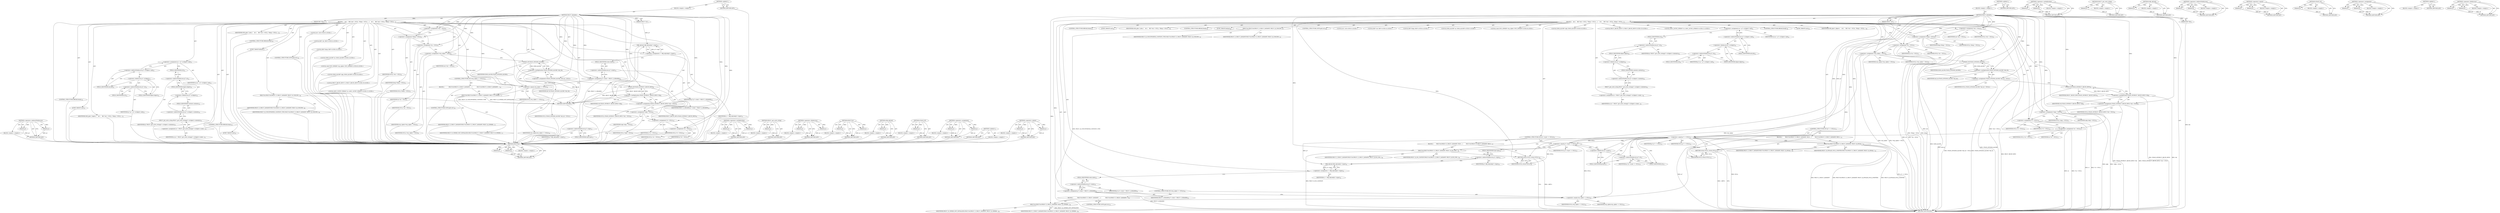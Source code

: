 digraph "&lt;operator&gt;.fieldAccess" {
vulnerable_153 [label=<(METHOD,&lt;operator&gt;.indirectFieldAccess)>];
vulnerable_154 [label=<(PARAM,p1)>];
vulnerable_155 [label=<(PARAM,p2)>];
vulnerable_156 [label=<(BLOCK,&lt;empty&gt;,&lt;empty&gt;)>];
vulnerable_157 [label=<(METHOD_RETURN,ANY)>];
vulnerable_6 [label=<(METHOD,&lt;global&gt;)<SUB>1</SUB>>];
vulnerable_7 [label=<(BLOCK,&lt;empty&gt;,&lt;empty&gt;)<SUB>1</SUB>>];
vulnerable_8 [label=<(METHOD,PKCS7_dataInit)<SUB>1</SUB>>];
vulnerable_9 [label=<(PARAM,PKCS7 *p7)<SUB>1</SUB>>];
vulnerable_10 [label=<(PARAM,BIO *bio)<SUB>1</SUB>>];
vulnerable_11 [label=<(BLOCK,{
    int i;
    BIO *out = NULL, *btmp = NULL;...,{
    int i;
    BIO *out = NULL, *btmp = NULL;...)<SUB>2</SUB>>];
vulnerable_12 [label="<(LOCAL,int i: int)<SUB>3</SUB>>"];
vulnerable_13 [label="<(LOCAL,BIO* out: BIO*)<SUB>4</SUB>>"];
vulnerable_14 [label="<(LOCAL,BIO* btmp: BIO*)<SUB>4</SUB>>"];
vulnerable_15 [label=<(&lt;operator&gt;.assignment,*out = NULL)<SUB>4</SUB>>];
vulnerable_16 [label=<(IDENTIFIER,out,*out = NULL)<SUB>4</SUB>>];
vulnerable_17 [label=<(IDENTIFIER,NULL,*out = NULL)<SUB>4</SUB>>];
vulnerable_18 [label=<(&lt;operator&gt;.assignment,*btmp = NULL)<SUB>4</SUB>>];
vulnerable_19 [label=<(IDENTIFIER,btmp,*btmp = NULL)<SUB>4</SUB>>];
vulnerable_20 [label=<(IDENTIFIER,NULL,*btmp = NULL)<SUB>4</SUB>>];
vulnerable_21 [label="<(LOCAL,X509_ALGOR* xa: X509_ALGOR*)<SUB>5</SUB>>"];
vulnerable_22 [label=<(&lt;operator&gt;.assignment,*xa = NULL)<SUB>5</SUB>>];
vulnerable_23 [label=<(IDENTIFIER,xa,*xa = NULL)<SUB>5</SUB>>];
vulnerable_24 [label=<(IDENTIFIER,NULL,*xa = NULL)<SUB>5</SUB>>];
vulnerable_25 [label="<(LOCAL,const EVP_CIPHER* evp_cipher: EVP_CIPHER*)<SUB>6</SUB>>"];
vulnerable_26 [label=<(&lt;operator&gt;.assignment,*evp_cipher = NULL)<SUB>6</SUB>>];
vulnerable_27 [label=<(IDENTIFIER,evp_cipher,*evp_cipher = NULL)<SUB>6</SUB>>];
vulnerable_28 [label=<(IDENTIFIER,NULL,*evp_cipher = NULL)<SUB>6</SUB>>];
vulnerable_29 [label=<(&lt;operator&gt;.assignment,STACK_OF(X509_ALGOR) *md_sk = NULL)<SUB>7</SUB>>];
vulnerable_30 [label=<(&lt;operator&gt;.multiplication,STACK_OF(X509_ALGOR) *md_sk)<SUB>7</SUB>>];
vulnerable_31 [label=<(STACK_OF,STACK_OF(X509_ALGOR))<SUB>7</SUB>>];
vulnerable_32 [label=<(IDENTIFIER,X509_ALGOR,STACK_OF(X509_ALGOR))<SUB>7</SUB>>];
vulnerable_33 [label=<(IDENTIFIER,md_sk,STACK_OF(X509_ALGOR) *md_sk)<SUB>7</SUB>>];
vulnerable_34 [label=<(IDENTIFIER,NULL,STACK_OF(X509_ALGOR) *md_sk = NULL)<SUB>7</SUB>>];
vulnerable_35 [label=<(&lt;operator&gt;.assignment,STACK_OF(PKCS7_RECIP_INFO) *rsk = NULL)<SUB>8</SUB>>];
vulnerable_36 [label=<(&lt;operator&gt;.multiplication,STACK_OF(PKCS7_RECIP_INFO) *rsk)<SUB>8</SUB>>];
vulnerable_37 [label=<(STACK_OF,STACK_OF(PKCS7_RECIP_INFO))<SUB>8</SUB>>];
vulnerable_38 [label=<(IDENTIFIER,PKCS7_RECIP_INFO,STACK_OF(PKCS7_RECIP_INFO))<SUB>8</SUB>>];
vulnerable_39 [label=<(IDENTIFIER,rsk,STACK_OF(PKCS7_RECIP_INFO) *rsk)<SUB>8</SUB>>];
vulnerable_40 [label=<(IDENTIFIER,NULL,STACK_OF(PKCS7_RECIP_INFO) *rsk = NULL)<SUB>8</SUB>>];
vulnerable_41 [label="<(LOCAL,X509_ALGOR* xalg: X509_ALGOR*)<SUB>9</SUB>>"];
vulnerable_42 [label=<(&lt;operator&gt;.assignment,*xalg = NULL)<SUB>9</SUB>>];
vulnerable_43 [label=<(IDENTIFIER,xalg,*xalg = NULL)<SUB>9</SUB>>];
vulnerable_44 [label=<(IDENTIFIER,NULL,*xalg = NULL)<SUB>9</SUB>>];
vulnerable_45 [label="<(LOCAL,PKCS7_RECIP_INFO* ri: PKCS7_RECIP_INFO*)<SUB>10</SUB>>"];
vulnerable_46 [label=<(&lt;operator&gt;.assignment,*ri = NULL)<SUB>10</SUB>>];
vulnerable_47 [label=<(IDENTIFIER,ri,*ri = NULL)<SUB>10</SUB>>];
vulnerable_48 [label=<(IDENTIFIER,NULL,*ri = NULL)<SUB>10</SUB>>];
vulnerable_49 [label="<(LOCAL,ASN1_OCTET_STRING* os: ASN1_OCTET_STRING*)<SUB>11</SUB>>"];
vulnerable_50 [label=<(&lt;operator&gt;.assignment,*os = NULL)<SUB>11</SUB>>];
vulnerable_51 [label=<(IDENTIFIER,os,*os = NULL)<SUB>11</SUB>>];
vulnerable_52 [label=<(IDENTIFIER,NULL,*os = NULL)<SUB>11</SUB>>];
vulnerable_53 [label=<(&lt;operator&gt;.assignment,i = OBJ_obj2nid(p7-&gt;type))<SUB>13</SUB>>];
vulnerable_54 [label=<(IDENTIFIER,i,i = OBJ_obj2nid(p7-&gt;type))<SUB>13</SUB>>];
vulnerable_55 [label=<(OBJ_obj2nid,OBJ_obj2nid(p7-&gt;type))<SUB>13</SUB>>];
vulnerable_56 [label=<(&lt;operator&gt;.indirectFieldAccess,p7-&gt;type)<SUB>13</SUB>>];
vulnerable_57 [label=<(IDENTIFIER,p7,OBJ_obj2nid(p7-&gt;type))<SUB>13</SUB>>];
vulnerable_58 [label=<(FIELD_IDENTIFIER,type,type)<SUB>13</SUB>>];
vulnerable_59 [label=<(&lt;operator&gt;.assignment,p7-&gt;state = PKCS7_S_HEADER)<SUB>14</SUB>>];
vulnerable_60 [label=<(&lt;operator&gt;.indirectFieldAccess,p7-&gt;state)<SUB>14</SUB>>];
vulnerable_61 [label=<(IDENTIFIER,p7,p7-&gt;state = PKCS7_S_HEADER)<SUB>14</SUB>>];
vulnerable_62 [label=<(FIELD_IDENTIFIER,state,state)<SUB>14</SUB>>];
vulnerable_63 [label=<(IDENTIFIER,PKCS7_S_HEADER,p7-&gt;state = PKCS7_S_HEADER)<SUB>14</SUB>>];
vulnerable_64 [label=<(CONTROL_STRUCTURE,IF,if (evp_cipher == NULL))<SUB>16</SUB>>];
vulnerable_65 [label=<(&lt;operator&gt;.equals,evp_cipher == NULL)<SUB>16</SUB>>];
vulnerable_66 [label=<(IDENTIFIER,evp_cipher,evp_cipher == NULL)<SUB>16</SUB>>];
vulnerable_67 [label=<(IDENTIFIER,NULL,evp_cipher == NULL)<SUB>16</SUB>>];
vulnerable_68 [label=<(BLOCK,{
            PKCS7err(PKCS7_F_PKCS7_DATAINIT, ...,{
            PKCS7err(PKCS7_F_PKCS7_DATAINIT, ...)<SUB>16</SUB>>];
vulnerable_69 [label=<(PKCS7err,PKCS7err(PKCS7_F_PKCS7_DATAINIT, PKCS7_R_CIPHER...)<SUB>17</SUB>>];
vulnerable_70 [label=<(IDENTIFIER,PKCS7_F_PKCS7_DATAINIT,PKCS7err(PKCS7_F_PKCS7_DATAINIT, PKCS7_R_CIPHER...)<SUB>17</SUB>>];
vulnerable_71 [label=<(IDENTIFIER,PKCS7_R_CIPHER_NOT_INITIALIZED,PKCS7err(PKCS7_F_PKCS7_DATAINIT, PKCS7_R_CIPHER...)<SUB>17</SUB>>];
vulnerable_72 [label=<(CONTROL_STRUCTURE,GOTO,goto err;)<SUB>18</SUB>>];
vulnerable_73 [label=<(CONTROL_STRUCTURE,BREAK,break;)<SUB>20</SUB>>];
vulnerable_74 [label=<(JUMP_TARGET,case)<SUB>21</SUB>>];
vulnerable_75 [label=<(IDENTIFIER,NID_pkcs7_digest,{
    int i;
    BIO *out = NULL, *btmp = NULL;...)<SUB>21</SUB>>];
vulnerable_76 [label=<(&lt;operator&gt;.assignment,xa = p7-&gt;d.digest-&gt;md)<SUB>22</SUB>>];
vulnerable_77 [label=<(IDENTIFIER,xa,xa = p7-&gt;d.digest-&gt;md)<SUB>22</SUB>>];
vulnerable_78 [label=<(&lt;operator&gt;.indirectFieldAccess,p7-&gt;d.digest-&gt;md)<SUB>22</SUB>>];
vulnerable_79 [label=<(&lt;operator&gt;.fieldAccess,p7-&gt;d.digest)<SUB>22</SUB>>];
vulnerable_80 [label=<(&lt;operator&gt;.indirectFieldAccess,p7-&gt;d)<SUB>22</SUB>>];
vulnerable_81 [label=<(IDENTIFIER,p7,xa = p7-&gt;d.digest-&gt;md)<SUB>22</SUB>>];
vulnerable_82 [label=<(FIELD_IDENTIFIER,d,d)<SUB>22</SUB>>];
vulnerable_83 [label=<(FIELD_IDENTIFIER,digest,digest)<SUB>22</SUB>>];
vulnerable_84 [label=<(FIELD_IDENTIFIER,md,md)<SUB>22</SUB>>];
vulnerable_85 [label=<(&lt;operator&gt;.assignment,os = PKCS7_get_octet_string(p7-&gt;d.digest-&gt;conte...)<SUB>23</SUB>>];
vulnerable_86 [label=<(IDENTIFIER,os,os = PKCS7_get_octet_string(p7-&gt;d.digest-&gt;conte...)<SUB>23</SUB>>];
vulnerable_87 [label=<(PKCS7_get_octet_string,PKCS7_get_octet_string(p7-&gt;d.digest-&gt;contents))<SUB>23</SUB>>];
vulnerable_88 [label=<(&lt;operator&gt;.indirectFieldAccess,p7-&gt;d.digest-&gt;contents)<SUB>23</SUB>>];
vulnerable_89 [label=<(&lt;operator&gt;.fieldAccess,p7-&gt;d.digest)<SUB>23</SUB>>];
vulnerable_90 [label=<(&lt;operator&gt;.indirectFieldAccess,p7-&gt;d)<SUB>23</SUB>>];
vulnerable_91 [label=<(IDENTIFIER,p7,PKCS7_get_octet_string(p7-&gt;d.digest-&gt;contents))<SUB>23</SUB>>];
vulnerable_92 [label=<(FIELD_IDENTIFIER,d,d)<SUB>23</SUB>>];
vulnerable_93 [label=<(FIELD_IDENTIFIER,digest,digest)<SUB>23</SUB>>];
vulnerable_94 [label=<(FIELD_IDENTIFIER,contents,contents)<SUB>23</SUB>>];
vulnerable_95 [label=<(CONTROL_STRUCTURE,BREAK,break;)<SUB>24</SUB>>];
vulnerable_96 [label=<(JUMP_TARGET,case)<SUB>25</SUB>>];
vulnerable_97 [label=<(IDENTIFIER,NID_pkcs7_data,{
    int i;
    BIO *out = NULL, *btmp = NULL;...)<SUB>25</SUB>>];
vulnerable_98 [label=<(CONTROL_STRUCTURE,BREAK,break;)<SUB>26</SUB>>];
vulnerable_99 [label=<(JUMP_TARGET,default)<SUB>27</SUB>>];
vulnerable_100 [label=<(PKCS7err,PKCS7err(PKCS7_F_PKCS7_DATAINIT, PKCS7_R_UNSUPP...)<SUB>28</SUB>>];
vulnerable_101 [label=<(IDENTIFIER,PKCS7_F_PKCS7_DATAINIT,PKCS7err(PKCS7_F_PKCS7_DATAINIT, PKCS7_R_UNSUPP...)<SUB>28</SUB>>];
vulnerable_102 [label=<(IDENTIFIER,PKCS7_R_UNSUPPORTED_CONTENT_TYPE,PKCS7err(PKCS7_F_PKCS7_DATAINIT, PKCS7_R_UNSUPP...)<SUB>28</SUB>>];
vulnerable_103 [label=<(CONTROL_STRUCTURE,GOTO,goto err;)<SUB>29</SUB>>];
vulnerable_104 [label=<(METHOD_RETURN,BIO)<SUB>1</SUB>>];
vulnerable_106 [label=<(METHOD_RETURN,ANY)<SUB>1</SUB>>];
vulnerable_140 [label=<(METHOD,&lt;operator&gt;.multiplication)>];
vulnerable_141 [label=<(PARAM,p1)>];
vulnerable_142 [label=<(PARAM,p2)>];
vulnerable_143 [label=<(BLOCK,&lt;empty&gt;,&lt;empty&gt;)>];
vulnerable_144 [label=<(METHOD_RETURN,ANY)>];
vulnerable_173 [label=<(METHOD,PKCS7_get_octet_string)>];
vulnerable_174 [label=<(PARAM,p1)>];
vulnerable_175 [label=<(BLOCK,&lt;empty&gt;,&lt;empty&gt;)>];
vulnerable_176 [label=<(METHOD_RETURN,ANY)>];
vulnerable_168 [label=<(METHOD,&lt;operator&gt;.fieldAccess)>];
vulnerable_169 [label=<(PARAM,p1)>];
vulnerable_170 [label=<(PARAM,p2)>];
vulnerable_171 [label=<(BLOCK,&lt;empty&gt;,&lt;empty&gt;)>];
vulnerable_172 [label=<(METHOD_RETURN,ANY)>];
vulnerable_163 [label=<(METHOD,PKCS7err)>];
vulnerable_164 [label=<(PARAM,p1)>];
vulnerable_165 [label=<(PARAM,p2)>];
vulnerable_166 [label=<(BLOCK,&lt;empty&gt;,&lt;empty&gt;)>];
vulnerable_167 [label=<(METHOD_RETURN,ANY)>];
vulnerable_149 [label=<(METHOD,OBJ_obj2nid)>];
vulnerable_150 [label=<(PARAM,p1)>];
vulnerable_151 [label=<(BLOCK,&lt;empty&gt;,&lt;empty&gt;)>];
vulnerable_152 [label=<(METHOD_RETURN,ANY)>];
vulnerable_145 [label=<(METHOD,STACK_OF)>];
vulnerable_146 [label=<(PARAM,p1)>];
vulnerable_147 [label=<(BLOCK,&lt;empty&gt;,&lt;empty&gt;)>];
vulnerable_148 [label=<(METHOD_RETURN,ANY)>];
vulnerable_135 [label=<(METHOD,&lt;operator&gt;.assignment)>];
vulnerable_136 [label=<(PARAM,p1)>];
vulnerable_137 [label=<(PARAM,p2)>];
vulnerable_138 [label=<(BLOCK,&lt;empty&gt;,&lt;empty&gt;)>];
vulnerable_139 [label=<(METHOD_RETURN,ANY)>];
vulnerable_129 [label=<(METHOD,&lt;global&gt;)<SUB>1</SUB>>];
vulnerable_130 [label=<(BLOCK,&lt;empty&gt;,&lt;empty&gt;)>];
vulnerable_131 [label=<(METHOD_RETURN,ANY)>];
vulnerable_158 [label=<(METHOD,&lt;operator&gt;.equals)>];
vulnerable_159 [label=<(PARAM,p1)>];
vulnerable_160 [label=<(PARAM,p2)>];
vulnerable_161 [label=<(BLOCK,&lt;empty&gt;,&lt;empty&gt;)>];
vulnerable_162 [label=<(METHOD_RETURN,ANY)>];
fixed_178 [label=<(METHOD,PKCS7err)>];
fixed_179 [label=<(PARAM,p1)>];
fixed_180 [label=<(PARAM,p2)>];
fixed_181 [label=<(BLOCK,&lt;empty&gt;,&lt;empty&gt;)>];
fixed_182 [label=<(METHOD_RETURN,ANY)>];
fixed_6 [label=<(METHOD,&lt;global&gt;)<SUB>1</SUB>>];
fixed_7 [label=<(BLOCK,&lt;empty&gt;,&lt;empty&gt;)<SUB>1</SUB>>];
fixed_8 [label=<(METHOD,PKCS7_dataInit)<SUB>1</SUB>>];
fixed_9 [label=<(PARAM,PKCS7 *p7)<SUB>1</SUB>>];
fixed_10 [label=<(PARAM,BIO *bio)<SUB>1</SUB>>];
fixed_11 [label=<(BLOCK,{
    int i;
    BIO *out = NULL, *btmp = NULL;...,{
    int i;
    BIO *out = NULL, *btmp = NULL;...)<SUB>2</SUB>>];
fixed_12 [label="<(LOCAL,int i: int)<SUB>3</SUB>>"];
fixed_13 [label="<(LOCAL,BIO* out: BIO*)<SUB>4</SUB>>"];
fixed_14 [label="<(LOCAL,BIO* btmp: BIO*)<SUB>4</SUB>>"];
fixed_15 [label=<(&lt;operator&gt;.assignment,*out = NULL)<SUB>4</SUB>>];
fixed_16 [label=<(IDENTIFIER,out,*out = NULL)<SUB>4</SUB>>];
fixed_17 [label=<(IDENTIFIER,NULL,*out = NULL)<SUB>4</SUB>>];
fixed_18 [label=<(&lt;operator&gt;.assignment,*btmp = NULL)<SUB>4</SUB>>];
fixed_19 [label=<(IDENTIFIER,btmp,*btmp = NULL)<SUB>4</SUB>>];
fixed_20 [label=<(IDENTIFIER,NULL,*btmp = NULL)<SUB>4</SUB>>];
fixed_21 [label="<(LOCAL,X509_ALGOR* xa: X509_ALGOR*)<SUB>5</SUB>>"];
fixed_22 [label=<(&lt;operator&gt;.assignment,*xa = NULL)<SUB>5</SUB>>];
fixed_23 [label=<(IDENTIFIER,xa,*xa = NULL)<SUB>5</SUB>>];
fixed_24 [label=<(IDENTIFIER,NULL,*xa = NULL)<SUB>5</SUB>>];
fixed_25 [label="<(LOCAL,const EVP_CIPHER* evp_cipher: EVP_CIPHER*)<SUB>6</SUB>>"];
fixed_26 [label=<(&lt;operator&gt;.assignment,*evp_cipher = NULL)<SUB>6</SUB>>];
fixed_27 [label=<(IDENTIFIER,evp_cipher,*evp_cipher = NULL)<SUB>6</SUB>>];
fixed_28 [label=<(IDENTIFIER,NULL,*evp_cipher = NULL)<SUB>6</SUB>>];
fixed_29 [label=<(&lt;operator&gt;.assignment,STACK_OF(X509_ALGOR) *md_sk = NULL)<SUB>7</SUB>>];
fixed_30 [label=<(&lt;operator&gt;.multiplication,STACK_OF(X509_ALGOR) *md_sk)<SUB>7</SUB>>];
fixed_31 [label=<(STACK_OF,STACK_OF(X509_ALGOR))<SUB>7</SUB>>];
fixed_32 [label=<(IDENTIFIER,X509_ALGOR,STACK_OF(X509_ALGOR))<SUB>7</SUB>>];
fixed_33 [label=<(IDENTIFIER,md_sk,STACK_OF(X509_ALGOR) *md_sk)<SUB>7</SUB>>];
fixed_34 [label=<(IDENTIFIER,NULL,STACK_OF(X509_ALGOR) *md_sk = NULL)<SUB>7</SUB>>];
fixed_35 [label=<(&lt;operator&gt;.assignment,STACK_OF(PKCS7_RECIP_INFO) *rsk = NULL)<SUB>8</SUB>>];
fixed_36 [label=<(&lt;operator&gt;.multiplication,STACK_OF(PKCS7_RECIP_INFO) *rsk)<SUB>8</SUB>>];
fixed_37 [label=<(STACK_OF,STACK_OF(PKCS7_RECIP_INFO))<SUB>8</SUB>>];
fixed_38 [label=<(IDENTIFIER,PKCS7_RECIP_INFO,STACK_OF(PKCS7_RECIP_INFO))<SUB>8</SUB>>];
fixed_39 [label=<(IDENTIFIER,rsk,STACK_OF(PKCS7_RECIP_INFO) *rsk)<SUB>8</SUB>>];
fixed_40 [label=<(IDENTIFIER,NULL,STACK_OF(PKCS7_RECIP_INFO) *rsk = NULL)<SUB>8</SUB>>];
fixed_41 [label="<(LOCAL,X509_ALGOR* xalg: X509_ALGOR*)<SUB>9</SUB>>"];
fixed_42 [label=<(&lt;operator&gt;.assignment,*xalg = NULL)<SUB>9</SUB>>];
fixed_43 [label=<(IDENTIFIER,xalg,*xalg = NULL)<SUB>9</SUB>>];
fixed_44 [label=<(IDENTIFIER,NULL,*xalg = NULL)<SUB>9</SUB>>];
fixed_45 [label="<(LOCAL,PKCS7_RECIP_INFO* ri: PKCS7_RECIP_INFO*)<SUB>10</SUB>>"];
fixed_46 [label=<(&lt;operator&gt;.assignment,*ri = NULL)<SUB>10</SUB>>];
fixed_47 [label=<(IDENTIFIER,ri,*ri = NULL)<SUB>10</SUB>>];
fixed_48 [label=<(IDENTIFIER,NULL,*ri = NULL)<SUB>10</SUB>>];
fixed_49 [label="<(LOCAL,ASN1_OCTET_STRING* os: ASN1_OCTET_STRING*)<SUB>11</SUB>>"];
fixed_50 [label=<(&lt;operator&gt;.assignment,*os = NULL)<SUB>11</SUB>>];
fixed_51 [label=<(IDENTIFIER,os,*os = NULL)<SUB>11</SUB>>];
fixed_52 [label=<(IDENTIFIER,NULL,*os = NULL)<SUB>11</SUB>>];
fixed_53 [label=<(CONTROL_STRUCTURE,IF,if (p7 == NULL))<SUB>13</SUB>>];
fixed_54 [label=<(&lt;operator&gt;.equals,p7 == NULL)<SUB>13</SUB>>];
fixed_55 [label=<(IDENTIFIER,p7,p7 == NULL)<SUB>13</SUB>>];
fixed_56 [label=<(IDENTIFIER,NULL,p7 == NULL)<SUB>13</SUB>>];
fixed_57 [label=<(BLOCK,{
        PKCS7err(PKCS7_F_PKCS7_DATAINIT, PKCS...,{
        PKCS7err(PKCS7_F_PKCS7_DATAINIT, PKCS...)<SUB>13</SUB>>];
fixed_58 [label=<(PKCS7err,PKCS7err(PKCS7_F_PKCS7_DATAINIT, PKCS7_R_INVALI...)<SUB>14</SUB>>];
fixed_59 [label=<(IDENTIFIER,PKCS7_F_PKCS7_DATAINIT,PKCS7err(PKCS7_F_PKCS7_DATAINIT, PKCS7_R_INVALI...)<SUB>14</SUB>>];
fixed_60 [label=<(IDENTIFIER,PKCS7_R_INVALID_NULL_POINTER,PKCS7err(PKCS7_F_PKCS7_DATAINIT, PKCS7_R_INVALI...)<SUB>14</SUB>>];
fixed_61 [label=<(RETURN,return NULL;,return NULL;)<SUB>15</SUB>>];
fixed_62 [label=<(IDENTIFIER,NULL,return NULL;)<SUB>15</SUB>>];
fixed_63 [label=<(CONTROL_STRUCTURE,IF,if (p7-&gt;d.ptr == NULL))<SUB>27</SUB>>];
fixed_64 [label=<(&lt;operator&gt;.equals,p7-&gt;d.ptr == NULL)<SUB>27</SUB>>];
fixed_65 [label=<(&lt;operator&gt;.fieldAccess,p7-&gt;d.ptr)<SUB>27</SUB>>];
fixed_66 [label=<(&lt;operator&gt;.indirectFieldAccess,p7-&gt;d)<SUB>27</SUB>>];
fixed_67 [label=<(IDENTIFIER,p7,p7-&gt;d.ptr == NULL)<SUB>27</SUB>>];
fixed_68 [label=<(FIELD_IDENTIFIER,d,d)<SUB>27</SUB>>];
fixed_69 [label=<(FIELD_IDENTIFIER,ptr,ptr)<SUB>27</SUB>>];
fixed_70 [label=<(IDENTIFIER,NULL,p7-&gt;d.ptr == NULL)<SUB>27</SUB>>];
fixed_71 [label=<(BLOCK,{
        PKCS7err(PKCS7_F_PKCS7_DATAINIT, PKCS...,{
        PKCS7err(PKCS7_F_PKCS7_DATAINIT, PKCS...)<SUB>27</SUB>>];
fixed_72 [label=<(PKCS7err,PKCS7err(PKCS7_F_PKCS7_DATAINIT, PKCS7_R_NO_CON...)<SUB>28</SUB>>];
fixed_73 [label=<(IDENTIFIER,PKCS7_F_PKCS7_DATAINIT,PKCS7err(PKCS7_F_PKCS7_DATAINIT, PKCS7_R_NO_CON...)<SUB>28</SUB>>];
fixed_74 [label=<(IDENTIFIER,PKCS7_R_NO_CONTENT,PKCS7err(PKCS7_F_PKCS7_DATAINIT, PKCS7_R_NO_CON...)<SUB>28</SUB>>];
fixed_75 [label=<(RETURN,return NULL;,return NULL;)<SUB>29</SUB>>];
fixed_76 [label=<(IDENTIFIER,NULL,return NULL;)<SUB>29</SUB>>];
fixed_77 [label=<(&lt;operator&gt;.assignment,i = OBJ_obj2nid(p7-&gt;type))<SUB>32</SUB>>];
fixed_78 [label=<(IDENTIFIER,i,i = OBJ_obj2nid(p7-&gt;type))<SUB>32</SUB>>];
fixed_79 [label=<(OBJ_obj2nid,OBJ_obj2nid(p7-&gt;type))<SUB>32</SUB>>];
fixed_80 [label=<(&lt;operator&gt;.indirectFieldAccess,p7-&gt;type)<SUB>32</SUB>>];
fixed_81 [label=<(IDENTIFIER,p7,OBJ_obj2nid(p7-&gt;type))<SUB>32</SUB>>];
fixed_82 [label=<(FIELD_IDENTIFIER,type,type)<SUB>32</SUB>>];
fixed_83 [label=<(&lt;operator&gt;.assignment,p7-&gt;state = PKCS7_S_HEADER)<SUB>33</SUB>>];
fixed_84 [label=<(&lt;operator&gt;.indirectFieldAccess,p7-&gt;state)<SUB>33</SUB>>];
fixed_85 [label=<(IDENTIFIER,p7,p7-&gt;state = PKCS7_S_HEADER)<SUB>33</SUB>>];
fixed_86 [label=<(FIELD_IDENTIFIER,state,state)<SUB>33</SUB>>];
fixed_87 [label=<(IDENTIFIER,PKCS7_S_HEADER,p7-&gt;state = PKCS7_S_HEADER)<SUB>33</SUB>>];
fixed_88 [label=<(CONTROL_STRUCTURE,IF,if (evp_cipher == NULL))<SUB>35</SUB>>];
fixed_89 [label=<(&lt;operator&gt;.equals,evp_cipher == NULL)<SUB>35</SUB>>];
fixed_90 [label=<(IDENTIFIER,evp_cipher,evp_cipher == NULL)<SUB>35</SUB>>];
fixed_91 [label=<(IDENTIFIER,NULL,evp_cipher == NULL)<SUB>35</SUB>>];
fixed_92 [label=<(BLOCK,{
            PKCS7err(PKCS7_F_PKCS7_DATAINIT, ...,{
            PKCS7err(PKCS7_F_PKCS7_DATAINIT, ...)<SUB>35</SUB>>];
fixed_93 [label=<(PKCS7err,PKCS7err(PKCS7_F_PKCS7_DATAINIT, PKCS7_R_CIPHER...)<SUB>36</SUB>>];
fixed_94 [label=<(IDENTIFIER,PKCS7_F_PKCS7_DATAINIT,PKCS7err(PKCS7_F_PKCS7_DATAINIT, PKCS7_R_CIPHER...)<SUB>36</SUB>>];
fixed_95 [label=<(IDENTIFIER,PKCS7_R_CIPHER_NOT_INITIALIZED,PKCS7err(PKCS7_F_PKCS7_DATAINIT, PKCS7_R_CIPHER...)<SUB>36</SUB>>];
fixed_96 [label=<(CONTROL_STRUCTURE,GOTO,goto err;)<SUB>37</SUB>>];
fixed_97 [label=<(CONTROL_STRUCTURE,BREAK,break;)<SUB>39</SUB>>];
fixed_98 [label=<(JUMP_TARGET,case)<SUB>40</SUB>>];
fixed_99 [label=<(IDENTIFIER,NID_pkcs7_digest,{
    int i;
    BIO *out = NULL, *btmp = NULL;...)<SUB>40</SUB>>];
fixed_100 [label=<(&lt;operator&gt;.assignment,xa = p7-&gt;d.digest-&gt;md)<SUB>41</SUB>>];
fixed_101 [label=<(IDENTIFIER,xa,xa = p7-&gt;d.digest-&gt;md)<SUB>41</SUB>>];
fixed_102 [label=<(&lt;operator&gt;.indirectFieldAccess,p7-&gt;d.digest-&gt;md)<SUB>41</SUB>>];
fixed_103 [label=<(&lt;operator&gt;.fieldAccess,p7-&gt;d.digest)<SUB>41</SUB>>];
fixed_104 [label=<(&lt;operator&gt;.indirectFieldAccess,p7-&gt;d)<SUB>41</SUB>>];
fixed_105 [label=<(IDENTIFIER,p7,xa = p7-&gt;d.digest-&gt;md)<SUB>41</SUB>>];
fixed_106 [label=<(FIELD_IDENTIFIER,d,d)<SUB>41</SUB>>];
fixed_107 [label=<(FIELD_IDENTIFIER,digest,digest)<SUB>41</SUB>>];
fixed_108 [label=<(FIELD_IDENTIFIER,md,md)<SUB>41</SUB>>];
fixed_109 [label=<(&lt;operator&gt;.assignment,os = PKCS7_get_octet_string(p7-&gt;d.digest-&gt;conte...)<SUB>42</SUB>>];
fixed_110 [label=<(IDENTIFIER,os,os = PKCS7_get_octet_string(p7-&gt;d.digest-&gt;conte...)<SUB>42</SUB>>];
fixed_111 [label=<(PKCS7_get_octet_string,PKCS7_get_octet_string(p7-&gt;d.digest-&gt;contents))<SUB>42</SUB>>];
fixed_112 [label=<(&lt;operator&gt;.indirectFieldAccess,p7-&gt;d.digest-&gt;contents)<SUB>42</SUB>>];
fixed_113 [label=<(&lt;operator&gt;.fieldAccess,p7-&gt;d.digest)<SUB>42</SUB>>];
fixed_114 [label=<(&lt;operator&gt;.indirectFieldAccess,p7-&gt;d)<SUB>42</SUB>>];
fixed_115 [label=<(IDENTIFIER,p7,PKCS7_get_octet_string(p7-&gt;d.digest-&gt;contents))<SUB>42</SUB>>];
fixed_116 [label=<(FIELD_IDENTIFIER,d,d)<SUB>42</SUB>>];
fixed_117 [label=<(FIELD_IDENTIFIER,digest,digest)<SUB>42</SUB>>];
fixed_118 [label=<(FIELD_IDENTIFIER,contents,contents)<SUB>42</SUB>>];
fixed_119 [label=<(CONTROL_STRUCTURE,BREAK,break;)<SUB>43</SUB>>];
fixed_120 [label=<(JUMP_TARGET,case)<SUB>44</SUB>>];
fixed_121 [label=<(IDENTIFIER,NID_pkcs7_data,{
    int i;
    BIO *out = NULL, *btmp = NULL;...)<SUB>44</SUB>>];
fixed_122 [label=<(CONTROL_STRUCTURE,BREAK,break;)<SUB>45</SUB>>];
fixed_123 [label=<(JUMP_TARGET,default)<SUB>46</SUB>>];
fixed_124 [label=<(PKCS7err,PKCS7err(PKCS7_F_PKCS7_DATAINIT, PKCS7_R_UNSUPP...)<SUB>47</SUB>>];
fixed_125 [label=<(IDENTIFIER,PKCS7_F_PKCS7_DATAINIT,PKCS7err(PKCS7_F_PKCS7_DATAINIT, PKCS7_R_UNSUPP...)<SUB>47</SUB>>];
fixed_126 [label=<(IDENTIFIER,PKCS7_R_UNSUPPORTED_CONTENT_TYPE,PKCS7err(PKCS7_F_PKCS7_DATAINIT, PKCS7_R_UNSUPP...)<SUB>47</SUB>>];
fixed_127 [label=<(CONTROL_STRUCTURE,GOTO,goto err;)<SUB>48</SUB>>];
fixed_128 [label=<(METHOD_RETURN,BIO)<SUB>1</SUB>>];
fixed_130 [label=<(METHOD_RETURN,ANY)<SUB>1</SUB>>];
fixed_164 [label=<(METHOD,&lt;operator&gt;.multiplication)>];
fixed_165 [label=<(PARAM,p1)>];
fixed_166 [label=<(PARAM,p2)>];
fixed_167 [label=<(BLOCK,&lt;empty&gt;,&lt;empty&gt;)>];
fixed_168 [label=<(METHOD_RETURN,ANY)>];
fixed_197 [label=<(METHOD,PKCS7_get_octet_string)>];
fixed_198 [label=<(PARAM,p1)>];
fixed_199 [label=<(BLOCK,&lt;empty&gt;,&lt;empty&gt;)>];
fixed_200 [label=<(METHOD_RETURN,ANY)>];
fixed_193 [label=<(METHOD,OBJ_obj2nid)>];
fixed_194 [label=<(PARAM,p1)>];
fixed_195 [label=<(BLOCK,&lt;empty&gt;,&lt;empty&gt;)>];
fixed_196 [label=<(METHOD_RETURN,ANY)>];
fixed_188 [label=<(METHOD,&lt;operator&gt;.indirectFieldAccess)>];
fixed_189 [label=<(PARAM,p1)>];
fixed_190 [label=<(PARAM,p2)>];
fixed_191 [label=<(BLOCK,&lt;empty&gt;,&lt;empty&gt;)>];
fixed_192 [label=<(METHOD_RETURN,ANY)>];
fixed_173 [label=<(METHOD,&lt;operator&gt;.equals)>];
fixed_174 [label=<(PARAM,p1)>];
fixed_175 [label=<(PARAM,p2)>];
fixed_176 [label=<(BLOCK,&lt;empty&gt;,&lt;empty&gt;)>];
fixed_177 [label=<(METHOD_RETURN,ANY)>];
fixed_169 [label=<(METHOD,STACK_OF)>];
fixed_170 [label=<(PARAM,p1)>];
fixed_171 [label=<(BLOCK,&lt;empty&gt;,&lt;empty&gt;)>];
fixed_172 [label=<(METHOD_RETURN,ANY)>];
fixed_159 [label=<(METHOD,&lt;operator&gt;.assignment)>];
fixed_160 [label=<(PARAM,p1)>];
fixed_161 [label=<(PARAM,p2)>];
fixed_162 [label=<(BLOCK,&lt;empty&gt;,&lt;empty&gt;)>];
fixed_163 [label=<(METHOD_RETURN,ANY)>];
fixed_153 [label=<(METHOD,&lt;global&gt;)<SUB>1</SUB>>];
fixed_154 [label=<(BLOCK,&lt;empty&gt;,&lt;empty&gt;)>];
fixed_155 [label=<(METHOD_RETURN,ANY)>];
fixed_183 [label=<(METHOD,&lt;operator&gt;.fieldAccess)>];
fixed_184 [label=<(PARAM,p1)>];
fixed_185 [label=<(PARAM,p2)>];
fixed_186 [label=<(BLOCK,&lt;empty&gt;,&lt;empty&gt;)>];
fixed_187 [label=<(METHOD_RETURN,ANY)>];
vulnerable_153 -> vulnerable_154  [key=0, label="AST: "];
vulnerable_153 -> vulnerable_154  [key=1, label="DDG: "];
vulnerable_153 -> vulnerable_156  [key=0, label="AST: "];
vulnerable_153 -> vulnerable_155  [key=0, label="AST: "];
vulnerable_153 -> vulnerable_155  [key=1, label="DDG: "];
vulnerable_153 -> vulnerable_157  [key=0, label="AST: "];
vulnerable_153 -> vulnerable_157  [key=1, label="CFG: "];
vulnerable_154 -> vulnerable_157  [key=0, label="DDG: p1"];
vulnerable_155 -> vulnerable_157  [key=0, label="DDG: p2"];
vulnerable_156 -> fixed_178  [key=0];
vulnerable_157 -> fixed_178  [key=0];
vulnerable_6 -> vulnerable_7  [key=0, label="AST: "];
vulnerable_6 -> vulnerable_106  [key=0, label="AST: "];
vulnerable_6 -> vulnerable_106  [key=1, label="CFG: "];
vulnerable_7 -> vulnerable_8  [key=0, label="AST: "];
vulnerable_8 -> vulnerable_9  [key=0, label="AST: "];
vulnerable_8 -> vulnerable_9  [key=1, label="DDG: "];
vulnerable_8 -> vulnerable_10  [key=0, label="AST: "];
vulnerable_8 -> vulnerable_10  [key=1, label="DDG: "];
vulnerable_8 -> vulnerable_11  [key=0, label="AST: "];
vulnerable_8 -> vulnerable_104  [key=0, label="AST: "];
vulnerable_8 -> vulnerable_15  [key=0, label="CFG: "];
vulnerable_8 -> vulnerable_15  [key=1, label="DDG: "];
vulnerable_8 -> vulnerable_18  [key=0, label="DDG: "];
vulnerable_8 -> vulnerable_22  [key=0, label="DDG: "];
vulnerable_8 -> vulnerable_26  [key=0, label="DDG: "];
vulnerable_8 -> vulnerable_29  [key=0, label="DDG: "];
vulnerable_8 -> vulnerable_35  [key=0, label="DDG: "];
vulnerable_8 -> vulnerable_42  [key=0, label="DDG: "];
vulnerable_8 -> vulnerable_46  [key=0, label="DDG: "];
vulnerable_8 -> vulnerable_50  [key=0, label="DDG: "];
vulnerable_8 -> vulnerable_59  [key=0, label="DDG: "];
vulnerable_8 -> vulnerable_30  [key=0, label="DDG: "];
vulnerable_8 -> vulnerable_36  [key=0, label="DDG: "];
vulnerable_8 -> vulnerable_65  [key=0, label="DDG: "];
vulnerable_8 -> vulnerable_31  [key=0, label="DDG: "];
vulnerable_8 -> vulnerable_37  [key=0, label="DDG: "];
vulnerable_8 -> vulnerable_69  [key=0, label="DDG: "];
vulnerable_9 -> vulnerable_55  [key=0, label="DDG: p7"];
vulnerable_10 -> fixed_178  [key=0];
vulnerable_11 -> vulnerable_12  [key=0, label="AST: "];
vulnerable_11 -> vulnerable_13  [key=0, label="AST: "];
vulnerable_11 -> vulnerable_14  [key=0, label="AST: "];
vulnerable_11 -> vulnerable_15  [key=0, label="AST: "];
vulnerable_11 -> vulnerable_18  [key=0, label="AST: "];
vulnerable_11 -> vulnerable_21  [key=0, label="AST: "];
vulnerable_11 -> vulnerable_22  [key=0, label="AST: "];
vulnerable_11 -> vulnerable_25  [key=0, label="AST: "];
vulnerable_11 -> vulnerable_26  [key=0, label="AST: "];
vulnerable_11 -> vulnerable_29  [key=0, label="AST: "];
vulnerable_11 -> vulnerable_35  [key=0, label="AST: "];
vulnerable_11 -> vulnerable_41  [key=0, label="AST: "];
vulnerable_11 -> vulnerable_42  [key=0, label="AST: "];
vulnerable_11 -> vulnerable_45  [key=0, label="AST: "];
vulnerable_11 -> vulnerable_46  [key=0, label="AST: "];
vulnerable_11 -> vulnerable_49  [key=0, label="AST: "];
vulnerable_11 -> vulnerable_50  [key=0, label="AST: "];
vulnerable_11 -> vulnerable_53  [key=0, label="AST: "];
vulnerable_11 -> vulnerable_59  [key=0, label="AST: "];
vulnerable_11 -> vulnerable_64  [key=0, label="AST: "];
vulnerable_11 -> vulnerable_73  [key=0, label="AST: "];
vulnerable_11 -> vulnerable_74  [key=0, label="AST: "];
vulnerable_11 -> vulnerable_75  [key=0, label="AST: "];
vulnerable_11 -> vulnerable_76  [key=0, label="AST: "];
vulnerable_11 -> vulnerable_85  [key=0, label="AST: "];
vulnerable_11 -> vulnerable_95  [key=0, label="AST: "];
vulnerable_11 -> vulnerable_96  [key=0, label="AST: "];
vulnerable_11 -> vulnerable_97  [key=0, label="AST: "];
vulnerable_11 -> vulnerable_98  [key=0, label="AST: "];
vulnerable_11 -> vulnerable_99  [key=0, label="AST: "];
vulnerable_11 -> vulnerable_100  [key=0, label="AST: "];
vulnerable_11 -> vulnerable_103  [key=0, label="AST: "];
vulnerable_12 -> fixed_178  [key=0];
vulnerable_13 -> fixed_178  [key=0];
vulnerable_14 -> fixed_178  [key=0];
vulnerable_15 -> vulnerable_16  [key=0, label="AST: "];
vulnerable_15 -> vulnerable_17  [key=0, label="AST: "];
vulnerable_15 -> vulnerable_18  [key=0, label="CFG: "];
vulnerable_16 -> fixed_178  [key=0];
vulnerable_17 -> fixed_178  [key=0];
vulnerable_18 -> vulnerable_19  [key=0, label="AST: "];
vulnerable_18 -> vulnerable_20  [key=0, label="AST: "];
vulnerable_18 -> vulnerable_22  [key=0, label="CFG: "];
vulnerable_19 -> fixed_178  [key=0];
vulnerable_20 -> fixed_178  [key=0];
vulnerable_21 -> fixed_178  [key=0];
vulnerable_22 -> vulnerable_23  [key=0, label="AST: "];
vulnerable_22 -> vulnerable_24  [key=0, label="AST: "];
vulnerable_22 -> vulnerable_26  [key=0, label="CFG: "];
vulnerable_23 -> fixed_178  [key=0];
vulnerable_24 -> fixed_178  [key=0];
vulnerable_25 -> fixed_178  [key=0];
vulnerable_26 -> vulnerable_27  [key=0, label="AST: "];
vulnerable_26 -> vulnerable_28  [key=0, label="AST: "];
vulnerable_26 -> vulnerable_31  [key=0, label="CFG: "];
vulnerable_26 -> vulnerable_65  [key=0, label="DDG: evp_cipher"];
vulnerable_27 -> fixed_178  [key=0];
vulnerable_28 -> fixed_178  [key=0];
vulnerable_29 -> vulnerable_30  [key=0, label="AST: "];
vulnerable_29 -> vulnerable_34  [key=0, label="AST: "];
vulnerable_29 -> vulnerable_37  [key=0, label="CFG: "];
vulnerable_30 -> vulnerable_31  [key=0, label="AST: "];
vulnerable_30 -> vulnerable_33  [key=0, label="AST: "];
vulnerable_30 -> vulnerable_29  [key=0, label="CFG: "];
vulnerable_30 -> vulnerable_104  [key=0, label="DDG: md_sk"];
vulnerable_31 -> vulnerable_32  [key=0, label="AST: "];
vulnerable_31 -> vulnerable_30  [key=0, label="CFG: "];
vulnerable_31 -> vulnerable_30  [key=1, label="DDG: X509_ALGOR"];
vulnerable_31 -> vulnerable_104  [key=0, label="DDG: X509_ALGOR"];
vulnerable_32 -> fixed_178  [key=0];
vulnerable_33 -> fixed_178  [key=0];
vulnerable_34 -> fixed_178  [key=0];
vulnerable_35 -> vulnerable_36  [key=0, label="AST: "];
vulnerable_35 -> vulnerable_40  [key=0, label="AST: "];
vulnerable_35 -> vulnerable_42  [key=0, label="CFG: "];
vulnerable_36 -> vulnerable_37  [key=0, label="AST: "];
vulnerable_36 -> vulnerable_39  [key=0, label="AST: "];
vulnerable_36 -> vulnerable_35  [key=0, label="CFG: "];
vulnerable_36 -> vulnerable_104  [key=0, label="DDG: rsk"];
vulnerable_37 -> vulnerable_38  [key=0, label="AST: "];
vulnerable_37 -> vulnerable_36  [key=0, label="CFG: "];
vulnerable_37 -> vulnerable_36  [key=1, label="DDG: PKCS7_RECIP_INFO"];
vulnerable_37 -> vulnerable_104  [key=0, label="DDG: PKCS7_RECIP_INFO"];
vulnerable_38 -> fixed_178  [key=0];
vulnerable_39 -> fixed_178  [key=0];
vulnerable_40 -> fixed_178  [key=0];
vulnerable_41 -> fixed_178  [key=0];
vulnerable_42 -> vulnerable_43  [key=0, label="AST: "];
vulnerable_42 -> vulnerable_44  [key=0, label="AST: "];
vulnerable_42 -> vulnerable_46  [key=0, label="CFG: "];
vulnerable_43 -> fixed_178  [key=0];
vulnerable_44 -> fixed_178  [key=0];
vulnerable_45 -> fixed_178  [key=0];
vulnerable_46 -> vulnerable_47  [key=0, label="AST: "];
vulnerable_46 -> vulnerable_48  [key=0, label="AST: "];
vulnerable_46 -> vulnerable_50  [key=0, label="CFG: "];
vulnerable_47 -> fixed_178  [key=0];
vulnerable_48 -> fixed_178  [key=0];
vulnerable_49 -> fixed_178  [key=0];
vulnerable_50 -> vulnerable_51  [key=0, label="AST: "];
vulnerable_50 -> vulnerable_52  [key=0, label="AST: "];
vulnerable_50 -> vulnerable_58  [key=0, label="CFG: "];
vulnerable_51 -> fixed_178  [key=0];
vulnerable_52 -> fixed_178  [key=0];
vulnerable_53 -> vulnerable_54  [key=0, label="AST: "];
vulnerable_53 -> vulnerable_55  [key=0, label="AST: "];
vulnerable_53 -> vulnerable_62  [key=0, label="CFG: "];
vulnerable_54 -> fixed_178  [key=0];
vulnerable_55 -> vulnerable_56  [key=0, label="AST: "];
vulnerable_55 -> vulnerable_53  [key=0, label="CFG: "];
vulnerable_55 -> vulnerable_53  [key=1, label="DDG: p7-&gt;type"];
vulnerable_56 -> vulnerable_57  [key=0, label="AST: "];
vulnerable_56 -> vulnerable_58  [key=0, label="AST: "];
vulnerable_56 -> vulnerable_55  [key=0, label="CFG: "];
vulnerable_57 -> fixed_178  [key=0];
vulnerable_58 -> vulnerable_56  [key=0, label="CFG: "];
vulnerable_59 -> vulnerable_60  [key=0, label="AST: "];
vulnerable_59 -> vulnerable_63  [key=0, label="AST: "];
vulnerable_59 -> vulnerable_65  [key=0, label="CFG: "];
vulnerable_59 -> vulnerable_104  [key=0, label="DDG: PKCS7_S_HEADER"];
vulnerable_60 -> vulnerable_61  [key=0, label="AST: "];
vulnerable_60 -> vulnerable_62  [key=0, label="AST: "];
vulnerable_60 -> vulnerable_59  [key=0, label="CFG: "];
vulnerable_61 -> fixed_178  [key=0];
vulnerable_62 -> vulnerable_60  [key=0, label="CFG: "];
vulnerable_63 -> fixed_178  [key=0];
vulnerable_64 -> vulnerable_65  [key=0, label="AST: "];
vulnerable_64 -> vulnerable_68  [key=0, label="AST: "];
vulnerable_65 -> vulnerable_66  [key=0, label="AST: "];
vulnerable_65 -> vulnerable_67  [key=0, label="AST: "];
vulnerable_65 -> vulnerable_69  [key=0, label="CFG: "];
vulnerable_66 -> fixed_178  [key=0];
vulnerable_67 -> fixed_178  [key=0];
vulnerable_68 -> vulnerable_69  [key=0, label="AST: "];
vulnerable_68 -> vulnerable_72  [key=0, label="AST: "];
vulnerable_69 -> vulnerable_70  [key=0, label="AST: "];
vulnerable_69 -> vulnerable_71  [key=0, label="AST: "];
vulnerable_69 -> vulnerable_104  [key=0, label="DDG: PKCS7_R_CIPHER_NOT_INITIALIZED"];
vulnerable_70 -> fixed_178  [key=0];
vulnerable_71 -> fixed_178  [key=0];
vulnerable_72 -> fixed_178  [key=0];
vulnerable_73 -> fixed_178  [key=0];
vulnerable_74 -> fixed_178  [key=0];
vulnerable_75 -> fixed_178  [key=0];
vulnerable_76 -> vulnerable_77  [key=0, label="AST: "];
vulnerable_76 -> vulnerable_78  [key=0, label="AST: "];
vulnerable_76 -> vulnerable_92  [key=0, label="CFG: "];
vulnerable_77 -> fixed_178  [key=0];
vulnerable_78 -> vulnerable_79  [key=0, label="AST: "];
vulnerable_78 -> vulnerable_84  [key=0, label="AST: "];
vulnerable_78 -> vulnerable_76  [key=0, label="CFG: "];
vulnerable_79 -> vulnerable_80  [key=0, label="AST: "];
vulnerable_79 -> vulnerable_83  [key=0, label="AST: "];
vulnerable_79 -> vulnerable_84  [key=0, label="CFG: "];
vulnerable_80 -> vulnerable_81  [key=0, label="AST: "];
vulnerable_80 -> vulnerable_82  [key=0, label="AST: "];
vulnerable_80 -> vulnerable_83  [key=0, label="CFG: "];
vulnerable_81 -> fixed_178  [key=0];
vulnerable_82 -> vulnerable_80  [key=0, label="CFG: "];
vulnerable_83 -> vulnerable_79  [key=0, label="CFG: "];
vulnerable_84 -> vulnerable_78  [key=0, label="CFG: "];
vulnerable_85 -> vulnerable_86  [key=0, label="AST: "];
vulnerable_85 -> vulnerable_87  [key=0, label="AST: "];
vulnerable_86 -> fixed_178  [key=0];
vulnerable_87 -> vulnerable_88  [key=0, label="AST: "];
vulnerable_87 -> vulnerable_85  [key=0, label="CFG: "];
vulnerable_88 -> vulnerable_89  [key=0, label="AST: "];
vulnerable_88 -> vulnerable_94  [key=0, label="AST: "];
vulnerable_88 -> vulnerable_87  [key=0, label="CFG: "];
vulnerable_89 -> vulnerable_90  [key=0, label="AST: "];
vulnerable_89 -> vulnerable_93  [key=0, label="AST: "];
vulnerable_89 -> vulnerable_94  [key=0, label="CFG: "];
vulnerable_90 -> vulnerable_91  [key=0, label="AST: "];
vulnerable_90 -> vulnerable_92  [key=0, label="AST: "];
vulnerable_90 -> vulnerable_93  [key=0, label="CFG: "];
vulnerable_91 -> fixed_178  [key=0];
vulnerable_92 -> vulnerable_90  [key=0, label="CFG: "];
vulnerable_93 -> vulnerable_89  [key=0, label="CFG: "];
vulnerable_94 -> vulnerable_88  [key=0, label="CFG: "];
vulnerable_95 -> fixed_178  [key=0];
vulnerable_96 -> fixed_178  [key=0];
vulnerable_97 -> fixed_178  [key=0];
vulnerable_98 -> fixed_178  [key=0];
vulnerable_99 -> fixed_178  [key=0];
vulnerable_100 -> vulnerable_101  [key=0, label="AST: "];
vulnerable_100 -> vulnerable_102  [key=0, label="AST: "];
vulnerable_100 -> vulnerable_104  [key=0, label="DDG: PKCS7_R_UNSUPPORTED_CONTENT_TYPE"];
vulnerable_101 -> fixed_178  [key=0];
vulnerable_102 -> fixed_178  [key=0];
vulnerable_103 -> fixed_178  [key=0];
vulnerable_104 -> fixed_178  [key=0];
vulnerable_106 -> fixed_178  [key=0];
vulnerable_140 -> vulnerable_141  [key=0, label="AST: "];
vulnerable_140 -> vulnerable_141  [key=1, label="DDG: "];
vulnerable_140 -> vulnerable_143  [key=0, label="AST: "];
vulnerable_140 -> vulnerable_142  [key=0, label="AST: "];
vulnerable_140 -> vulnerable_142  [key=1, label="DDG: "];
vulnerable_140 -> vulnerable_144  [key=0, label="AST: "];
vulnerable_140 -> vulnerable_144  [key=1, label="CFG: "];
vulnerable_141 -> vulnerable_144  [key=0, label="DDG: p1"];
vulnerable_142 -> vulnerable_144  [key=0, label="DDG: p2"];
vulnerable_143 -> fixed_178  [key=0];
vulnerable_144 -> fixed_178  [key=0];
vulnerable_173 -> vulnerable_174  [key=0, label="AST: "];
vulnerable_173 -> vulnerable_174  [key=1, label="DDG: "];
vulnerable_173 -> vulnerable_175  [key=0, label="AST: "];
vulnerable_173 -> vulnerable_176  [key=0, label="AST: "];
vulnerable_173 -> vulnerable_176  [key=1, label="CFG: "];
vulnerable_174 -> vulnerable_176  [key=0, label="DDG: p1"];
vulnerable_175 -> fixed_178  [key=0];
vulnerable_176 -> fixed_178  [key=0];
vulnerable_168 -> vulnerable_169  [key=0, label="AST: "];
vulnerable_168 -> vulnerable_169  [key=1, label="DDG: "];
vulnerable_168 -> vulnerable_171  [key=0, label="AST: "];
vulnerable_168 -> vulnerable_170  [key=0, label="AST: "];
vulnerable_168 -> vulnerable_170  [key=1, label="DDG: "];
vulnerable_168 -> vulnerable_172  [key=0, label="AST: "];
vulnerable_168 -> vulnerable_172  [key=1, label="CFG: "];
vulnerable_169 -> vulnerable_172  [key=0, label="DDG: p1"];
vulnerable_170 -> vulnerable_172  [key=0, label="DDG: p2"];
vulnerable_171 -> fixed_178  [key=0];
vulnerable_172 -> fixed_178  [key=0];
vulnerable_163 -> vulnerable_164  [key=0, label="AST: "];
vulnerable_163 -> vulnerable_164  [key=1, label="DDG: "];
vulnerable_163 -> vulnerable_166  [key=0, label="AST: "];
vulnerable_163 -> vulnerable_165  [key=0, label="AST: "];
vulnerable_163 -> vulnerable_165  [key=1, label="DDG: "];
vulnerable_163 -> vulnerable_167  [key=0, label="AST: "];
vulnerable_163 -> vulnerable_167  [key=1, label="CFG: "];
vulnerable_164 -> vulnerable_167  [key=0, label="DDG: p1"];
vulnerable_165 -> vulnerable_167  [key=0, label="DDG: p2"];
vulnerable_166 -> fixed_178  [key=0];
vulnerable_167 -> fixed_178  [key=0];
vulnerable_149 -> vulnerable_150  [key=0, label="AST: "];
vulnerable_149 -> vulnerable_150  [key=1, label="DDG: "];
vulnerable_149 -> vulnerable_151  [key=0, label="AST: "];
vulnerable_149 -> vulnerable_152  [key=0, label="AST: "];
vulnerable_149 -> vulnerable_152  [key=1, label="CFG: "];
vulnerable_150 -> vulnerable_152  [key=0, label="DDG: p1"];
vulnerable_151 -> fixed_178  [key=0];
vulnerable_152 -> fixed_178  [key=0];
vulnerable_145 -> vulnerable_146  [key=0, label="AST: "];
vulnerable_145 -> vulnerable_146  [key=1, label="DDG: "];
vulnerable_145 -> vulnerable_147  [key=0, label="AST: "];
vulnerable_145 -> vulnerable_148  [key=0, label="AST: "];
vulnerable_145 -> vulnerable_148  [key=1, label="CFG: "];
vulnerable_146 -> vulnerable_148  [key=0, label="DDG: p1"];
vulnerable_147 -> fixed_178  [key=0];
vulnerable_148 -> fixed_178  [key=0];
vulnerable_135 -> vulnerable_136  [key=0, label="AST: "];
vulnerable_135 -> vulnerable_136  [key=1, label="DDG: "];
vulnerable_135 -> vulnerable_138  [key=0, label="AST: "];
vulnerable_135 -> vulnerable_137  [key=0, label="AST: "];
vulnerable_135 -> vulnerable_137  [key=1, label="DDG: "];
vulnerable_135 -> vulnerable_139  [key=0, label="AST: "];
vulnerable_135 -> vulnerable_139  [key=1, label="CFG: "];
vulnerable_136 -> vulnerable_139  [key=0, label="DDG: p1"];
vulnerable_137 -> vulnerable_139  [key=0, label="DDG: p2"];
vulnerable_138 -> fixed_178  [key=0];
vulnerable_139 -> fixed_178  [key=0];
vulnerable_129 -> vulnerable_130  [key=0, label="AST: "];
vulnerable_129 -> vulnerable_131  [key=0, label="AST: "];
vulnerable_129 -> vulnerable_131  [key=1, label="CFG: "];
vulnerable_130 -> fixed_178  [key=0];
vulnerable_131 -> fixed_178  [key=0];
vulnerable_158 -> vulnerable_159  [key=0, label="AST: "];
vulnerable_158 -> vulnerable_159  [key=1, label="DDG: "];
vulnerable_158 -> vulnerable_161  [key=0, label="AST: "];
vulnerable_158 -> vulnerable_160  [key=0, label="AST: "];
vulnerable_158 -> vulnerable_160  [key=1, label="DDG: "];
vulnerable_158 -> vulnerable_162  [key=0, label="AST: "];
vulnerable_158 -> vulnerable_162  [key=1, label="CFG: "];
vulnerable_159 -> vulnerable_162  [key=0, label="DDG: p1"];
vulnerable_160 -> vulnerable_162  [key=0, label="DDG: p2"];
vulnerable_161 -> fixed_178  [key=0];
vulnerable_162 -> fixed_178  [key=0];
fixed_178 -> fixed_179  [key=0, label="AST: "];
fixed_178 -> fixed_179  [key=1, label="DDG: "];
fixed_178 -> fixed_181  [key=0, label="AST: "];
fixed_178 -> fixed_180  [key=0, label="AST: "];
fixed_178 -> fixed_180  [key=1, label="DDG: "];
fixed_178 -> fixed_182  [key=0, label="AST: "];
fixed_178 -> fixed_182  [key=1, label="CFG: "];
fixed_179 -> fixed_182  [key=0, label="DDG: p1"];
fixed_180 -> fixed_182  [key=0, label="DDG: p2"];
fixed_6 -> fixed_7  [key=0, label="AST: "];
fixed_6 -> fixed_130  [key=0, label="AST: "];
fixed_6 -> fixed_130  [key=1, label="CFG: "];
fixed_7 -> fixed_8  [key=0, label="AST: "];
fixed_8 -> fixed_9  [key=0, label="AST: "];
fixed_8 -> fixed_9  [key=1, label="DDG: "];
fixed_8 -> fixed_10  [key=0, label="AST: "];
fixed_8 -> fixed_10  [key=1, label="DDG: "];
fixed_8 -> fixed_11  [key=0, label="AST: "];
fixed_8 -> fixed_128  [key=0, label="AST: "];
fixed_8 -> fixed_15  [key=0, label="CFG: "];
fixed_8 -> fixed_15  [key=1, label="DDG: "];
fixed_8 -> fixed_18  [key=0, label="DDG: "];
fixed_8 -> fixed_22  [key=0, label="DDG: "];
fixed_8 -> fixed_26  [key=0, label="DDG: "];
fixed_8 -> fixed_29  [key=0, label="DDG: "];
fixed_8 -> fixed_35  [key=0, label="DDG: "];
fixed_8 -> fixed_42  [key=0, label="DDG: "];
fixed_8 -> fixed_46  [key=0, label="DDG: "];
fixed_8 -> fixed_50  [key=0, label="DDG: "];
fixed_8 -> fixed_83  [key=0, label="DDG: "];
fixed_8 -> fixed_30  [key=0, label="DDG: "];
fixed_8 -> fixed_36  [key=0, label="DDG: "];
fixed_8 -> fixed_54  [key=0, label="DDG: "];
fixed_8 -> fixed_64  [key=0, label="DDG: "];
fixed_8 -> fixed_89  [key=0, label="DDG: "];
fixed_8 -> fixed_31  [key=0, label="DDG: "];
fixed_8 -> fixed_37  [key=0, label="DDG: "];
fixed_8 -> fixed_58  [key=0, label="DDG: "];
fixed_8 -> fixed_62  [key=0, label="DDG: "];
fixed_8 -> fixed_72  [key=0, label="DDG: "];
fixed_8 -> fixed_76  [key=0, label="DDG: "];
fixed_8 -> fixed_93  [key=0, label="DDG: "];
fixed_9 -> fixed_54  [key=0, label="DDG: p7"];
fixed_10 -> fixed_128  [key=0, label="DDG: bio"];
fixed_11 -> fixed_12  [key=0, label="AST: "];
fixed_11 -> fixed_13  [key=0, label="AST: "];
fixed_11 -> fixed_14  [key=0, label="AST: "];
fixed_11 -> fixed_15  [key=0, label="AST: "];
fixed_11 -> fixed_18  [key=0, label="AST: "];
fixed_11 -> fixed_21  [key=0, label="AST: "];
fixed_11 -> fixed_22  [key=0, label="AST: "];
fixed_11 -> fixed_25  [key=0, label="AST: "];
fixed_11 -> fixed_26  [key=0, label="AST: "];
fixed_11 -> fixed_29  [key=0, label="AST: "];
fixed_11 -> fixed_35  [key=0, label="AST: "];
fixed_11 -> fixed_41  [key=0, label="AST: "];
fixed_11 -> fixed_42  [key=0, label="AST: "];
fixed_11 -> fixed_45  [key=0, label="AST: "];
fixed_11 -> fixed_46  [key=0, label="AST: "];
fixed_11 -> fixed_49  [key=0, label="AST: "];
fixed_11 -> fixed_50  [key=0, label="AST: "];
fixed_11 -> fixed_53  [key=0, label="AST: "];
fixed_11 -> fixed_63  [key=0, label="AST: "];
fixed_11 -> fixed_77  [key=0, label="AST: "];
fixed_11 -> fixed_83  [key=0, label="AST: "];
fixed_11 -> fixed_88  [key=0, label="AST: "];
fixed_11 -> fixed_97  [key=0, label="AST: "];
fixed_11 -> fixed_98  [key=0, label="AST: "];
fixed_11 -> fixed_99  [key=0, label="AST: "];
fixed_11 -> fixed_100  [key=0, label="AST: "];
fixed_11 -> fixed_109  [key=0, label="AST: "];
fixed_11 -> fixed_119  [key=0, label="AST: "];
fixed_11 -> fixed_120  [key=0, label="AST: "];
fixed_11 -> fixed_121  [key=0, label="AST: "];
fixed_11 -> fixed_122  [key=0, label="AST: "];
fixed_11 -> fixed_123  [key=0, label="AST: "];
fixed_11 -> fixed_124  [key=0, label="AST: "];
fixed_11 -> fixed_127  [key=0, label="AST: "];
fixed_15 -> fixed_16  [key=0, label="AST: "];
fixed_15 -> fixed_17  [key=0, label="AST: "];
fixed_15 -> fixed_18  [key=0, label="CFG: "];
fixed_15 -> fixed_128  [key=0, label="DDG: out"];
fixed_15 -> fixed_128  [key=1, label="DDG: *out = NULL"];
fixed_18 -> fixed_19  [key=0, label="AST: "];
fixed_18 -> fixed_20  [key=0, label="AST: "];
fixed_18 -> fixed_22  [key=0, label="CFG: "];
fixed_18 -> fixed_128  [key=0, label="DDG: btmp"];
fixed_18 -> fixed_128  [key=1, label="DDG: *btmp = NULL"];
fixed_22 -> fixed_23  [key=0, label="AST: "];
fixed_22 -> fixed_24  [key=0, label="AST: "];
fixed_22 -> fixed_26  [key=0, label="CFG: "];
fixed_22 -> fixed_128  [key=0, label="DDG: xa"];
fixed_22 -> fixed_128  [key=1, label="DDG: *xa = NULL"];
fixed_26 -> fixed_27  [key=0, label="AST: "];
fixed_26 -> fixed_28  [key=0, label="AST: "];
fixed_26 -> fixed_31  [key=0, label="CFG: "];
fixed_26 -> fixed_128  [key=0, label="DDG: evp_cipher"];
fixed_26 -> fixed_128  [key=1, label="DDG: *evp_cipher = NULL"];
fixed_26 -> fixed_89  [key=0, label="DDG: evp_cipher"];
fixed_29 -> fixed_30  [key=0, label="AST: "];
fixed_29 -> fixed_34  [key=0, label="AST: "];
fixed_29 -> fixed_37  [key=0, label="CFG: "];
fixed_29 -> fixed_128  [key=0, label="DDG: STACK_OF(X509_ALGOR) *md_sk"];
fixed_29 -> fixed_128  [key=1, label="DDG: STACK_OF(X509_ALGOR) *md_sk = NULL"];
fixed_30 -> fixed_31  [key=0, label="AST: "];
fixed_30 -> fixed_33  [key=0, label="AST: "];
fixed_30 -> fixed_29  [key=0, label="CFG: "];
fixed_30 -> fixed_128  [key=0, label="DDG: STACK_OF(X509_ALGOR)"];
fixed_30 -> fixed_128  [key=1, label="DDG: md_sk"];
fixed_31 -> fixed_32  [key=0, label="AST: "];
fixed_31 -> fixed_30  [key=0, label="CFG: "];
fixed_31 -> fixed_30  [key=1, label="DDG: X509_ALGOR"];
fixed_31 -> fixed_128  [key=0, label="DDG: X509_ALGOR"];
fixed_35 -> fixed_36  [key=0, label="AST: "];
fixed_35 -> fixed_40  [key=0, label="AST: "];
fixed_35 -> fixed_42  [key=0, label="CFG: "];
fixed_35 -> fixed_128  [key=0, label="DDG: STACK_OF(PKCS7_RECIP_INFO) *rsk"];
fixed_35 -> fixed_128  [key=1, label="DDG: STACK_OF(PKCS7_RECIP_INFO) *rsk = NULL"];
fixed_36 -> fixed_37  [key=0, label="AST: "];
fixed_36 -> fixed_39  [key=0, label="AST: "];
fixed_36 -> fixed_35  [key=0, label="CFG: "];
fixed_36 -> fixed_128  [key=0, label="DDG: STACK_OF(PKCS7_RECIP_INFO)"];
fixed_36 -> fixed_128  [key=1, label="DDG: rsk"];
fixed_37 -> fixed_38  [key=0, label="AST: "];
fixed_37 -> fixed_36  [key=0, label="CFG: "];
fixed_37 -> fixed_36  [key=1, label="DDG: PKCS7_RECIP_INFO"];
fixed_37 -> fixed_128  [key=0, label="DDG: PKCS7_RECIP_INFO"];
fixed_42 -> fixed_43  [key=0, label="AST: "];
fixed_42 -> fixed_44  [key=0, label="AST: "];
fixed_42 -> fixed_46  [key=0, label="CFG: "];
fixed_42 -> fixed_128  [key=0, label="DDG: xalg"];
fixed_42 -> fixed_128  [key=1, label="DDG: *xalg = NULL"];
fixed_46 -> fixed_47  [key=0, label="AST: "];
fixed_46 -> fixed_48  [key=0, label="AST: "];
fixed_46 -> fixed_50  [key=0, label="CFG: "];
fixed_46 -> fixed_128  [key=0, label="DDG: ri"];
fixed_46 -> fixed_128  [key=1, label="DDG: *ri = NULL"];
fixed_50 -> fixed_51  [key=0, label="AST: "];
fixed_50 -> fixed_52  [key=0, label="AST: "];
fixed_50 -> fixed_54  [key=0, label="CFG: "];
fixed_50 -> fixed_128  [key=0, label="DDG: os"];
fixed_50 -> fixed_128  [key=1, label="DDG: *os = NULL"];
fixed_53 -> fixed_54  [key=0, label="AST: "];
fixed_53 -> fixed_57  [key=0, label="AST: "];
fixed_54 -> fixed_55  [key=0, label="AST: "];
fixed_54 -> fixed_56  [key=0, label="AST: "];
fixed_54 -> fixed_58  [key=0, label="CFG: "];
fixed_54 -> fixed_58  [key=1, label="CDG: "];
fixed_54 -> fixed_68  [key=0, label="CFG: "];
fixed_54 -> fixed_68  [key=1, label="CDG: "];
fixed_54 -> fixed_128  [key=0, label="DDG: p7"];
fixed_54 -> fixed_128  [key=1, label="DDG: NULL"];
fixed_54 -> fixed_128  [key=2, label="DDG: p7 == NULL"];
fixed_54 -> fixed_64  [key=0, label="DDG: NULL"];
fixed_54 -> fixed_64  [key=1, label="CDG: "];
fixed_54 -> fixed_79  [key=0, label="DDG: p7"];
fixed_54 -> fixed_62  [key=0, label="DDG: NULL"];
fixed_54 -> fixed_61  [key=0, label="CDG: "];
fixed_54 -> fixed_65  [key=0, label="CDG: "];
fixed_54 -> fixed_66  [key=0, label="CDG: "];
fixed_54 -> fixed_75  [key=0, label="CDG: "];
fixed_54 -> fixed_72  [key=0, label="CDG: "];
fixed_54 -> fixed_69  [key=0, label="CDG: "];
fixed_57 -> fixed_58  [key=0, label="AST: "];
fixed_57 -> fixed_61  [key=0, label="AST: "];
fixed_58 -> fixed_59  [key=0, label="AST: "];
fixed_58 -> fixed_60  [key=0, label="AST: "];
fixed_58 -> fixed_61  [key=0, label="CFG: "];
fixed_58 -> fixed_128  [key=0, label="DDG: PKCS7_F_PKCS7_DATAINIT"];
fixed_58 -> fixed_128  [key=1, label="DDG: PKCS7err(PKCS7_F_PKCS7_DATAINIT, PKCS7_R_INVALID_NULL_POINTER)"];
fixed_58 -> fixed_128  [key=2, label="DDG: PKCS7_R_INVALID_NULL_POINTER"];
fixed_61 -> fixed_62  [key=0, label="AST: "];
fixed_61 -> fixed_128  [key=0, label="CFG: "];
fixed_61 -> fixed_128  [key=1, label="DDG: &lt;RET&gt;"];
fixed_62 -> fixed_61  [key=0, label="DDG: NULL"];
fixed_63 -> fixed_64  [key=0, label="AST: "];
fixed_63 -> fixed_71  [key=0, label="AST: "];
fixed_64 -> fixed_65  [key=0, label="AST: "];
fixed_64 -> fixed_70  [key=0, label="AST: "];
fixed_64 -> fixed_72  [key=0, label="CFG: "];
fixed_64 -> fixed_82  [key=0, label="CFG: "];
fixed_64 -> fixed_89  [key=0, label="DDG: NULL"];
fixed_64 -> fixed_76  [key=0, label="DDG: NULL"];
fixed_65 -> fixed_66  [key=0, label="AST: "];
fixed_65 -> fixed_69  [key=0, label="AST: "];
fixed_65 -> fixed_64  [key=0, label="CFG: "];
fixed_66 -> fixed_67  [key=0, label="AST: "];
fixed_66 -> fixed_68  [key=0, label="AST: "];
fixed_66 -> fixed_69  [key=0, label="CFG: "];
fixed_68 -> fixed_66  [key=0, label="CFG: "];
fixed_69 -> fixed_65  [key=0, label="CFG: "];
fixed_71 -> fixed_72  [key=0, label="AST: "];
fixed_71 -> fixed_75  [key=0, label="AST: "];
fixed_72 -> fixed_73  [key=0, label="AST: "];
fixed_72 -> fixed_74  [key=0, label="AST: "];
fixed_72 -> fixed_75  [key=0, label="CFG: "];
fixed_72 -> fixed_128  [key=0, label="DDG: PKCS7_R_NO_CONTENT"];
fixed_75 -> fixed_76  [key=0, label="AST: "];
fixed_75 -> fixed_128  [key=0, label="CFG: "];
fixed_75 -> fixed_128  [key=1, label="DDG: &lt;RET&gt;"];
fixed_76 -> fixed_75  [key=0, label="DDG: NULL"];
fixed_77 -> fixed_78  [key=0, label="AST: "];
fixed_77 -> fixed_79  [key=0, label="AST: "];
fixed_77 -> fixed_86  [key=0, label="CFG: "];
fixed_79 -> fixed_80  [key=0, label="AST: "];
fixed_79 -> fixed_77  [key=0, label="CFG: "];
fixed_79 -> fixed_77  [key=1, label="DDG: p7-&gt;type"];
fixed_80 -> fixed_81  [key=0, label="AST: "];
fixed_80 -> fixed_82  [key=0, label="AST: "];
fixed_80 -> fixed_79  [key=0, label="CFG: "];
fixed_82 -> fixed_80  [key=0, label="CFG: "];
fixed_83 -> fixed_84  [key=0, label="AST: "];
fixed_83 -> fixed_87  [key=0, label="AST: "];
fixed_83 -> fixed_89  [key=0, label="CFG: "];
fixed_83 -> fixed_128  [key=0, label="DDG: PKCS7_S_HEADER"];
fixed_84 -> fixed_85  [key=0, label="AST: "];
fixed_84 -> fixed_86  [key=0, label="AST: "];
fixed_84 -> fixed_83  [key=0, label="CFG: "];
fixed_86 -> fixed_84  [key=0, label="CFG: "];
fixed_88 -> fixed_89  [key=0, label="AST: "];
fixed_88 -> fixed_92  [key=0, label="AST: "];
fixed_89 -> fixed_90  [key=0, label="AST: "];
fixed_89 -> fixed_91  [key=0, label="AST: "];
fixed_89 -> fixed_93  [key=0, label="CFG: "];
fixed_92 -> fixed_93  [key=0, label="AST: "];
fixed_92 -> fixed_96  [key=0, label="AST: "];
fixed_93 -> fixed_94  [key=0, label="AST: "];
fixed_93 -> fixed_95  [key=0, label="AST: "];
fixed_93 -> fixed_128  [key=0, label="DDG: PKCS7_R_CIPHER_NOT_INITIALIZED"];
fixed_100 -> fixed_101  [key=0, label="AST: "];
fixed_100 -> fixed_102  [key=0, label="AST: "];
fixed_100 -> fixed_116  [key=0, label="CFG: "];
fixed_102 -> fixed_103  [key=0, label="AST: "];
fixed_102 -> fixed_108  [key=0, label="AST: "];
fixed_102 -> fixed_100  [key=0, label="CFG: "];
fixed_103 -> fixed_104  [key=0, label="AST: "];
fixed_103 -> fixed_107  [key=0, label="AST: "];
fixed_103 -> fixed_108  [key=0, label="CFG: "];
fixed_104 -> fixed_105  [key=0, label="AST: "];
fixed_104 -> fixed_106  [key=0, label="AST: "];
fixed_104 -> fixed_107  [key=0, label="CFG: "];
fixed_106 -> fixed_104  [key=0, label="CFG: "];
fixed_107 -> fixed_103  [key=0, label="CFG: "];
fixed_108 -> fixed_102  [key=0, label="CFG: "];
fixed_109 -> fixed_110  [key=0, label="AST: "];
fixed_109 -> fixed_111  [key=0, label="AST: "];
fixed_111 -> fixed_112  [key=0, label="AST: "];
fixed_111 -> fixed_109  [key=0, label="CFG: "];
fixed_112 -> fixed_113  [key=0, label="AST: "];
fixed_112 -> fixed_118  [key=0, label="AST: "];
fixed_112 -> fixed_111  [key=0, label="CFG: "];
fixed_113 -> fixed_114  [key=0, label="AST: "];
fixed_113 -> fixed_117  [key=0, label="AST: "];
fixed_113 -> fixed_118  [key=0, label="CFG: "];
fixed_114 -> fixed_115  [key=0, label="AST: "];
fixed_114 -> fixed_116  [key=0, label="AST: "];
fixed_114 -> fixed_117  [key=0, label="CFG: "];
fixed_116 -> fixed_114  [key=0, label="CFG: "];
fixed_117 -> fixed_113  [key=0, label="CFG: "];
fixed_118 -> fixed_112  [key=0, label="CFG: "];
fixed_124 -> fixed_125  [key=0, label="AST: "];
fixed_124 -> fixed_126  [key=0, label="AST: "];
fixed_124 -> fixed_128  [key=0, label="DDG: PKCS7_R_UNSUPPORTED_CONTENT_TYPE"];
fixed_164 -> fixed_165  [key=0, label="AST: "];
fixed_164 -> fixed_165  [key=1, label="DDG: "];
fixed_164 -> fixed_167  [key=0, label="AST: "];
fixed_164 -> fixed_166  [key=0, label="AST: "];
fixed_164 -> fixed_166  [key=1, label="DDG: "];
fixed_164 -> fixed_168  [key=0, label="AST: "];
fixed_164 -> fixed_168  [key=1, label="CFG: "];
fixed_165 -> fixed_168  [key=0, label="DDG: p1"];
fixed_166 -> fixed_168  [key=0, label="DDG: p2"];
fixed_197 -> fixed_198  [key=0, label="AST: "];
fixed_197 -> fixed_198  [key=1, label="DDG: "];
fixed_197 -> fixed_199  [key=0, label="AST: "];
fixed_197 -> fixed_200  [key=0, label="AST: "];
fixed_197 -> fixed_200  [key=1, label="CFG: "];
fixed_198 -> fixed_200  [key=0, label="DDG: p1"];
fixed_193 -> fixed_194  [key=0, label="AST: "];
fixed_193 -> fixed_194  [key=1, label="DDG: "];
fixed_193 -> fixed_195  [key=0, label="AST: "];
fixed_193 -> fixed_196  [key=0, label="AST: "];
fixed_193 -> fixed_196  [key=1, label="CFG: "];
fixed_194 -> fixed_196  [key=0, label="DDG: p1"];
fixed_188 -> fixed_189  [key=0, label="AST: "];
fixed_188 -> fixed_189  [key=1, label="DDG: "];
fixed_188 -> fixed_191  [key=0, label="AST: "];
fixed_188 -> fixed_190  [key=0, label="AST: "];
fixed_188 -> fixed_190  [key=1, label="DDG: "];
fixed_188 -> fixed_192  [key=0, label="AST: "];
fixed_188 -> fixed_192  [key=1, label="CFG: "];
fixed_189 -> fixed_192  [key=0, label="DDG: p1"];
fixed_190 -> fixed_192  [key=0, label="DDG: p2"];
fixed_173 -> fixed_174  [key=0, label="AST: "];
fixed_173 -> fixed_174  [key=1, label="DDG: "];
fixed_173 -> fixed_176  [key=0, label="AST: "];
fixed_173 -> fixed_175  [key=0, label="AST: "];
fixed_173 -> fixed_175  [key=1, label="DDG: "];
fixed_173 -> fixed_177  [key=0, label="AST: "];
fixed_173 -> fixed_177  [key=1, label="CFG: "];
fixed_174 -> fixed_177  [key=0, label="DDG: p1"];
fixed_175 -> fixed_177  [key=0, label="DDG: p2"];
fixed_169 -> fixed_170  [key=0, label="AST: "];
fixed_169 -> fixed_170  [key=1, label="DDG: "];
fixed_169 -> fixed_171  [key=0, label="AST: "];
fixed_169 -> fixed_172  [key=0, label="AST: "];
fixed_169 -> fixed_172  [key=1, label="CFG: "];
fixed_170 -> fixed_172  [key=0, label="DDG: p1"];
fixed_159 -> fixed_160  [key=0, label="AST: "];
fixed_159 -> fixed_160  [key=1, label="DDG: "];
fixed_159 -> fixed_162  [key=0, label="AST: "];
fixed_159 -> fixed_161  [key=0, label="AST: "];
fixed_159 -> fixed_161  [key=1, label="DDG: "];
fixed_159 -> fixed_163  [key=0, label="AST: "];
fixed_159 -> fixed_163  [key=1, label="CFG: "];
fixed_160 -> fixed_163  [key=0, label="DDG: p1"];
fixed_161 -> fixed_163  [key=0, label="DDG: p2"];
fixed_153 -> fixed_154  [key=0, label="AST: "];
fixed_153 -> fixed_155  [key=0, label="AST: "];
fixed_153 -> fixed_155  [key=1, label="CFG: "];
fixed_183 -> fixed_184  [key=0, label="AST: "];
fixed_183 -> fixed_184  [key=1, label="DDG: "];
fixed_183 -> fixed_186  [key=0, label="AST: "];
fixed_183 -> fixed_185  [key=0, label="AST: "];
fixed_183 -> fixed_185  [key=1, label="DDG: "];
fixed_183 -> fixed_187  [key=0, label="AST: "];
fixed_183 -> fixed_187  [key=1, label="CFG: "];
fixed_184 -> fixed_187  [key=0, label="DDG: p1"];
fixed_185 -> fixed_187  [key=0, label="DDG: p2"];
}

